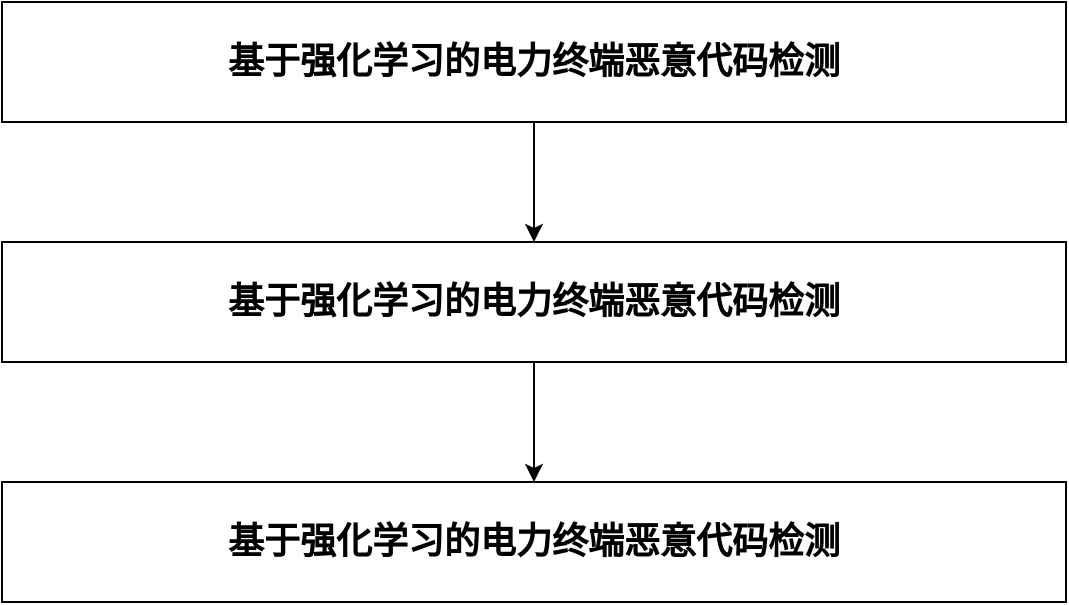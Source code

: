 <mxfile version="24.4.6" type="github">
  <diagram name="第 1 页" id="9BHL2iZfONTejXkZVWIC">
    <mxGraphModel dx="1254" dy="750" grid="1" gridSize="10" guides="1" tooltips="1" connect="1" arrows="1" fold="1" page="1" pageScale="1" pageWidth="827" pageHeight="1169" math="0" shadow="0">
      <root>
        <mxCell id="0" />
        <mxCell id="1" parent="0" />
        <mxCell id="6bbgUqb10xAO0LP9AUVm-4" style="edgeStyle=orthogonalEdgeStyle;rounded=0;orthogonalLoop=1;jettySize=auto;html=1;entryX=0.5;entryY=0;entryDx=0;entryDy=0;" edge="1" parent="1" source="6bbgUqb10xAO0LP9AUVm-1" target="6bbgUqb10xAO0LP9AUVm-2">
          <mxGeometry relative="1" as="geometry" />
        </mxCell>
        <mxCell id="6bbgUqb10xAO0LP9AUVm-1" value="&lt;h2&gt;基于强化学习的电力终端恶意代码检测&lt;span lang=&quot;EN-US&quot;&gt;&lt;/span&gt;&lt;/h2&gt;" style="rounded=0;whiteSpace=wrap;html=1;" vertex="1" parent="1">
          <mxGeometry x="148" y="180" width="532" height="60" as="geometry" />
        </mxCell>
        <mxCell id="6bbgUqb10xAO0LP9AUVm-5" style="edgeStyle=orthogonalEdgeStyle;rounded=0;orthogonalLoop=1;jettySize=auto;html=1;entryX=0.5;entryY=0;entryDx=0;entryDy=0;" edge="1" parent="1" source="6bbgUqb10xAO0LP9AUVm-2" target="6bbgUqb10xAO0LP9AUVm-3">
          <mxGeometry relative="1" as="geometry" />
        </mxCell>
        <mxCell id="6bbgUqb10xAO0LP9AUVm-2" value="&lt;h2&gt;基于强化学习的电力终端恶意代码检测&lt;span lang=&quot;EN-US&quot;&gt;&lt;/span&gt;&lt;/h2&gt;" style="rounded=0;whiteSpace=wrap;html=1;" vertex="1" parent="1">
          <mxGeometry x="148" y="300" width="532" height="60" as="geometry" />
        </mxCell>
        <mxCell id="6bbgUqb10xAO0LP9AUVm-3" value="&lt;h2&gt;基于强化学习的电力终端恶意代码检测&lt;span lang=&quot;EN-US&quot;&gt;&lt;/span&gt;&lt;/h2&gt;" style="rounded=0;whiteSpace=wrap;html=1;" vertex="1" parent="1">
          <mxGeometry x="148" y="420" width="532" height="60" as="geometry" />
        </mxCell>
      </root>
    </mxGraphModel>
  </diagram>
</mxfile>

